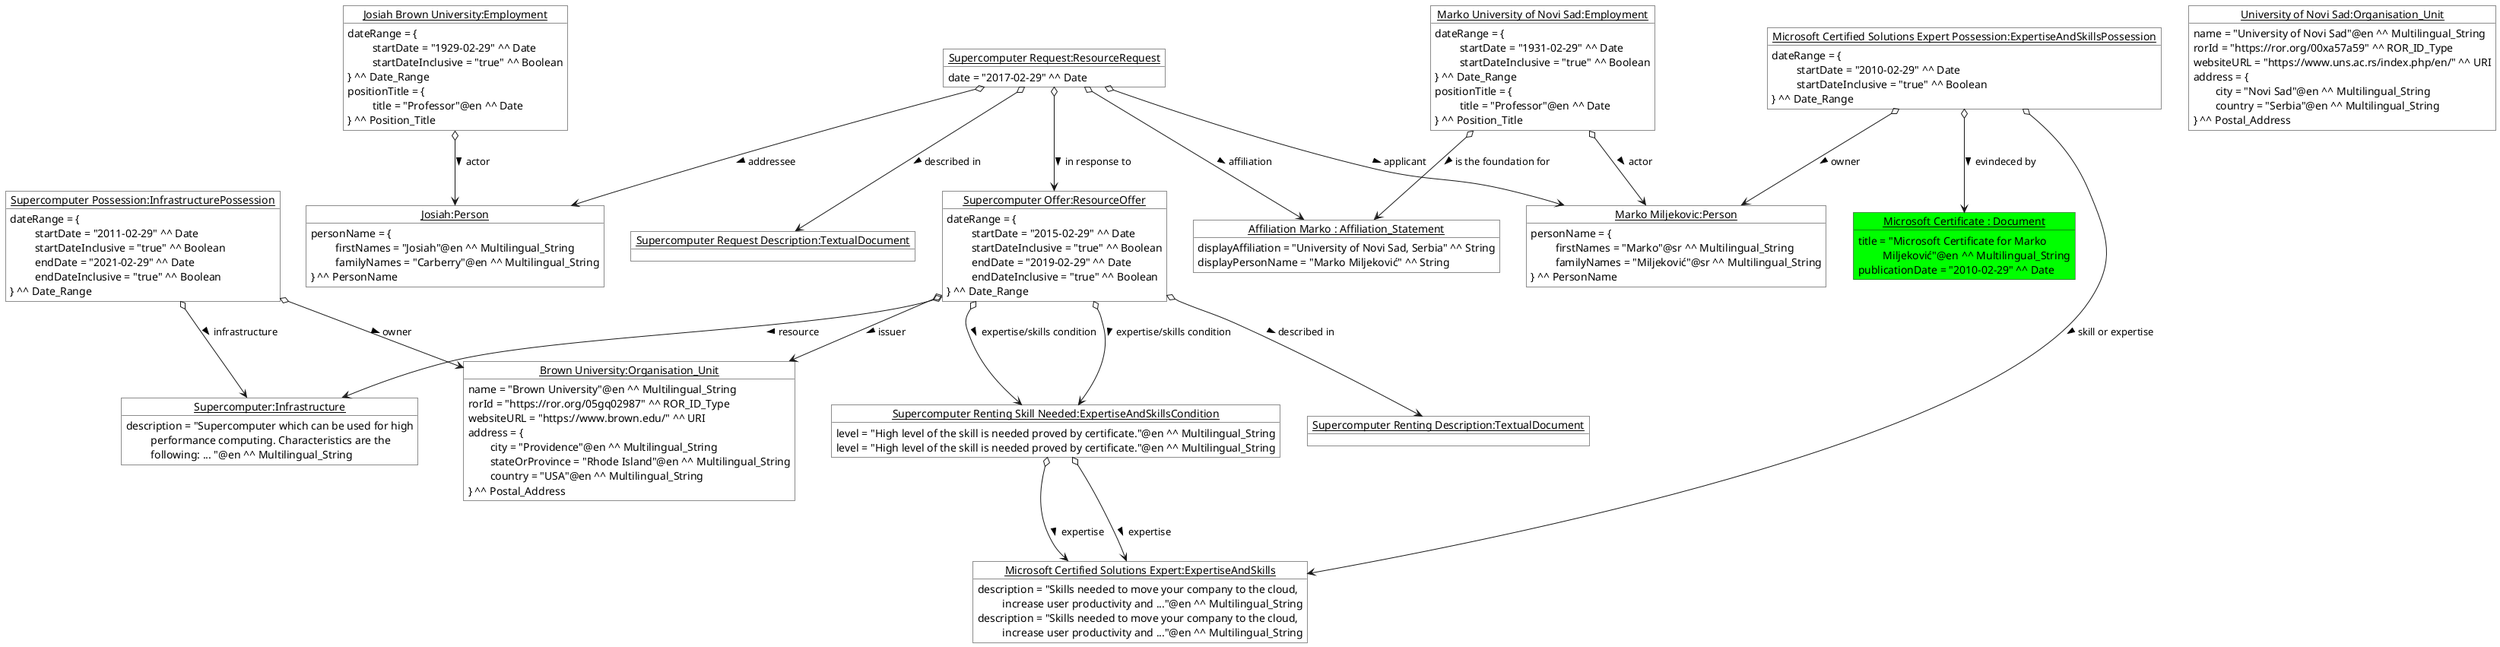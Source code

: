 @startuml

    !startsub resource

        object "<u>Supercomputer:Infrastructure</u>" as Supercomputer #ffffff {
                 description = "Supercomputer which can be used for high
                 \t performance computing. Characteristics are the
                 \t following: ... "@en ^^ Multilingual_String
        }

    !endsub

    !startsub agents

        object "<u>Brown University:Organisation_Unit</u>" as BrownUniversity #ffffff {
            name = "Brown University"@en ^^ Multilingual_String
            rorId = "https://ror.org/05gq02987" ^^ ROR_ID_Type
            websiteURL = "https://www.brown.edu/" ^^ URI
            address = {
            \tcity = "Providence"@en ^^ Multilingual_String
            \tstateOrProvince = "Rhode Island"@en ^^ Multilingual_String
            \tcountry = "USA"@en ^^ Multilingual_String
            } ^^ Postal_Address
        }

        object "<u>Josiah:Person</u>" as Josiah #ffffff {
           personName = {
           \t firstNames = "Josiah"@en ^^ Multilingual_String
           \t familyNames = "Carberry"@en ^^ Multilingual_String
           } ^^ PersonName
        }

        object "<u>Josiah Brown University:Employment</u>" as JosiahBrownUniversity #ffffff {
            dateRange = {
            \t startDate = "1929-02-29" ^^ Date
            \t startDateInclusive = "true" ^^ Boolean
            } ^^ Date_Range
            positionTitle = {
            \t title = "Professor"@en ^^ Date
            } ^^ Position_Title
        }

        JosiahBrownUniversity o--> Josiah : actor >

        object "<u>University of Novi Sad:Organisation_Unit</u>" as NoviSadUniversity #ffffff {
            name = "University of Novi Sad"@en ^^ Multilingual_String
            rorId = "https://ror.org/00xa57a59" ^^ ROR_ID_Type
            websiteURL = "https://www.uns.ac.rs/index.php/en/" ^^ URI
            address = {
            \tcity = "Novi Sad"@en ^^ Multilingual_String
            \tcountry = "Serbia"@en ^^ Multilingual_String
            } ^^ Postal_Address
        }

        object "<u>Marko Miljekovic:Person</u>" as Marko #ffffff {
           personName = {
           \t firstNames = "Marko"@sr ^^ Multilingual_String
           \t familyNames = "Miljeković"@sr ^^ Multilingual_String
           } ^^ PersonName
        }

        object "<u>Marko University of Novi Sad:Employment</u>" as MarkoNoviSadUniversity #ffffff {
            dateRange = {
            \t startDate = "1931-02-29" ^^ Date
            \t startDateInclusive = "true" ^^ Boolean
            } ^^ Date_Range
            positionTitle = {
            \t title = "Professor"@en ^^ Date
            } ^^ Position_Title
        }

        MarkoNoviSadUniversity o--> Marko : actor >

        object "<u>Affiliation Marko : Affiliation_Statement</u>" as AffiliationMarko #ffffff {
             displayAffiliation = "University of Novi Sad, Serbia" ^^ String
             displayPersonName = "Marko Miljeković" ^^ String
        }

        MarkoNoviSadUniversity o--> AffiliationMarko : is the foundation for >

    !endsub

    !startsub resource

        object "<u>Supercomputer Possession:InfrastructurePossession</u>" as SupercomputerPossession #ffffff {
            dateRange = {
            \t startDate = "2011-02-29" ^^ Date
            \t startDateInclusive = "true" ^^ Boolean
            \t endDate = "2021-02-29" ^^ Date
            \t endDateInclusive = "true" ^^ Boolean
            } ^^ Date_Range
        }

        SupercomputerPossession o--> BrownUniversity : owner >

        SupercomputerPossession o--> Supercomputer : infrastructure >

    !endsub

    !startsub resourceOffer

        object "<u>Supercomputer Offer:ResourceOffer</u>" as SupercomputerOffer #ffffff {
            dateRange = {
            \t startDate = "2015-02-29" ^^ Date
            \t startDateInclusive = "true" ^^ Boolean
            \t endDate = "2019-02-29" ^^ Date
            \t endDateInclusive = "true" ^^ Boolean
            } ^^ Date_Range
        }

        SupercomputerOffer o--> BrownUniversity : issuer >

        SupercomputerOffer o--> Supercomputer : resource >

        object "<u>Supercomputer Renting Description:TextualDocument</u>" as SupercomputerRentingDescription #ffffff {
        }

        SupercomputerOffer o--> SupercomputerRentingDescription : described in >

    !endsub

    !startsub resourceRequest

        object "<u>Supercomputer Request:ResourceRequest</u>" as SupercomputerRequest #ffffff {
            date = "2017-02-29" ^^ Date
        }

        SupercomputerRequest o--> Marko : applicant >

        SupercomputerRequest o--> AffiliationMarko : affiliation >

        SupercomputerRequest o--> Josiah : addressee >

        SupercomputerRequest o--> SupercomputerOffer : in response to >

        object "<u>Supercomputer Renting Skill Needed:ExpertiseAndSkillsCondition</u>" as SupercomputerRentingSkillNeeded #ffffff {
            level = "High level of the skill is needed proved by certificate."@en ^^ Multilingual_String
        }

        SupercomputerOffer o--> SupercomputerRentingSkillNeeded : expertise/skills condition >

        object "<u>Microsoft Certified Solutions Expert:ExpertiseAndSkills</u>" as MicrosoftCertifiedSolutionsExpert #ffffff {
            description = "Skills needed to move your company to the cloud,
            \t increase user productivity and ..."@en ^^ Multilingual_String
        }

        SupercomputerRentingSkillNeeded o--> MicrosoftCertifiedSolutionsExpert : expertise >

        object "<u>Supercomputer Request Description:TextualDocument</u>" as SupercomputerRequestDescription #ffffff {
        }

        SupercomputerRequest o--> SupercomputerRequestDescription : described in >

    !endsub

    !startsub skillsExpertise

        object "<u>Microsoft Certified Solutions Expert:ExpertiseAndSkills</u>" as MicrosoftCertifiedSolutionsExpert #ffffff {
            description = "Skills needed to move your company to the cloud,
            \t increase user productivity and ..."@en ^^ Multilingual_String
        }

        object "<u>Supercomputer Renting Skill Needed:ExpertiseAndSkillsCondition</u>" as SupercomputerRentingSkillNeeded #ffffff {
            level = "High level of the skill is needed proved by certificate."@en ^^ Multilingual_String
        }

        SupercomputerOffer o--> SupercomputerRentingSkillNeeded : expertise/skills condition >

        SupercomputerRentingSkillNeeded o--> MicrosoftCertifiedSolutionsExpert : expertise >

        object "<u>Microsoft Certified Solutions Expert Possession:ExpertiseAndSkillsPossession</u>" as MicrosoftCertifiedSolutionsExpertPossession #ffffff {
            dateRange = {
            \t startDate = "2010-02-29" ^^ Date
            \t startDateInclusive = "true" ^^ Boolean
            } ^^ Date_Range
        }

        object "<u>Microsoft Certificate : Document</u>" as MicrosoftCertificate #00ff00 {
            title = "Microsoft Certificate for Marko
            \t Miljeković"@en ^^ Multilingual_String
            publicationDate = "2010-02-29" ^^ Date
        }

        MicrosoftCertifiedSolutionsExpertPossession o--> MicrosoftCertificate : evindeced by >

        MicrosoftCertifiedSolutionsExpertPossession o--> Marko : owner >

        MicrosoftCertifiedSolutionsExpertPossession o--> MicrosoftCertifiedSolutionsExpert : skill or expertise >

    !endsub


@enduml